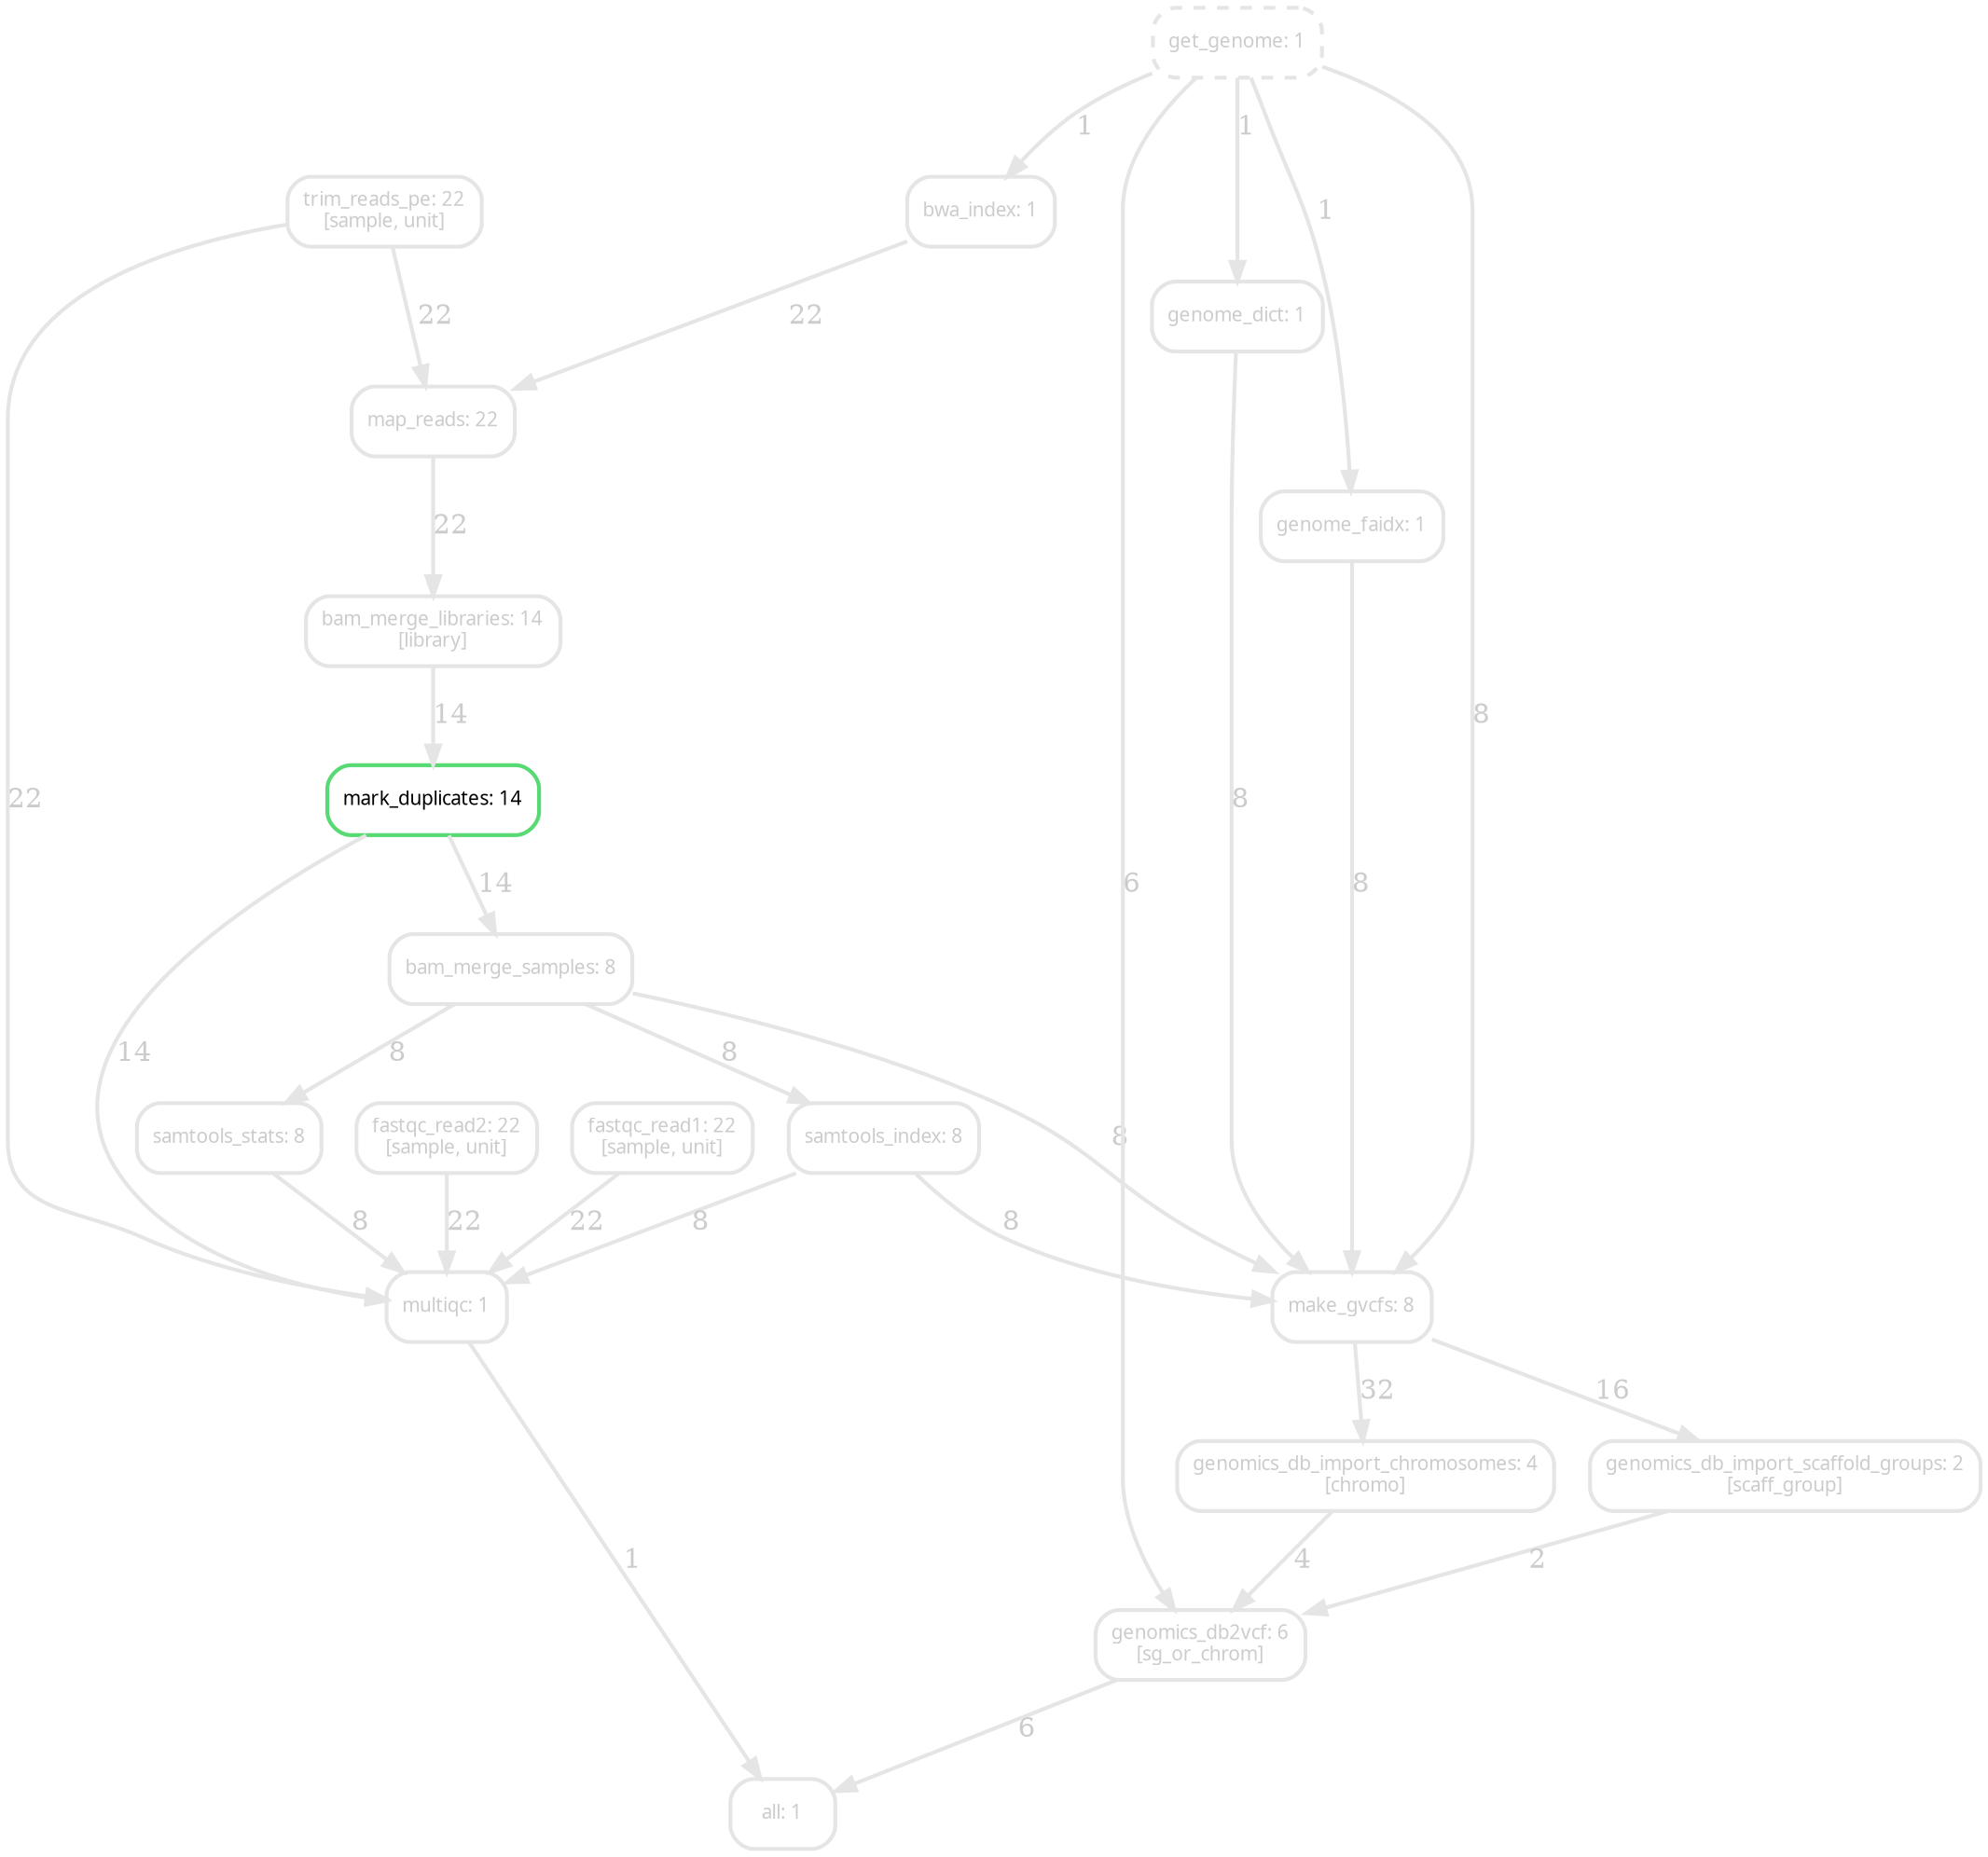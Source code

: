 digraph snakemake_dag {
    graph[bgcolor=white, margin=0];
    node[shape=box, style=rounded, fontname=sans,  color="gray90",  fontcolor="gray80",  fontsize=10, penwidth=2];
    edge[penwidth=2, color="gray90", fontcolor="gray80"];
    1[label = "bam_merge_libraries: 14\n[library]", style="rounded"];
    2[label = "bam_merge_samples: 8", style="rounded"];
    3[label = "bwa_index: 1", style="rounded"];
    4[label = "fastqc_read1: 22\n[sample, unit]", style="rounded"];
    5[label = "fastqc_read2: 22\n[sample, unit]", style="rounded"];
    6[label = "genome_dict: 1", style="rounded"];
    7[label = "genome_faidx: 1", style="rounded"];
    8[label = "genomics_db_import_chromosomes: 4\n[chromo]", style="rounded"];
    9[label = "genomics_db_import_scaffold_groups: 2\n[scaff_group]", style="rounded"];
    10[label = "genomics_db2vcf: 6\n[sg_or_chrom]", style="rounded"];
    11[label = "get_genome: 1", style="rounded,dashed"];
    12[label = "make_gvcfs: 8", style="rounded"];
    13[label = "map_reads: 22", style="rounded"];
    14[label = "mark_duplicates: 14", style="rounded",  color = "0.37 0.6 0.85", fontcolor="black", penwith=4];
    15[label = "multiqc: 1", style="rounded"];
    16[label = "samtools_index: 8", style="rounded"];
    17[label = "samtools_stats: 8", style="rounded"];
    18[label = "trim_reads_pe: 22\n[sample, unit]", style="rounded"];
    19[label = "all: 1", style="rounded"];
    1 -> 14 [label = "14"];
    2 -> 12 [label = "8"];
    2 -> 16 [label = "8"];
    2 -> 17 [label = "8"];
    3 -> 13 [label = "22"];
    4 -> 15 [label = "22"];
    5 -> 15 [label = "22"];
    6 -> 12 [label = "8"];
    7 -> 12 [label = "8"];
    8 -> 10 [label = "4"];
    9 -> 10 [label = "2"];
    10 -> 19 [label = "6"];
    11 -> 3 [label = "1"];
    11 -> 6 [label = "1"];
    11 -> 7 [label = "1"];
    11 -> 10 [label = "6"];
    11 -> 12 [label = "8"];
    12 -> 8 [label = "32"];
    12 -> 9 [label = "16"];
    13 -> 1 [label = "22"];
    14 -> 2 [label = "14"];
    14 -> 15 [label = "14"];
    15 -> 19 [label = "1"];
    16 -> 12 [label = "8"];
    16 -> 15 [label = "8"];
    17 -> 15 [label = "8"];
    18 -> 13 [label = "22"];
    18 -> 15 [label = "22"];
}

